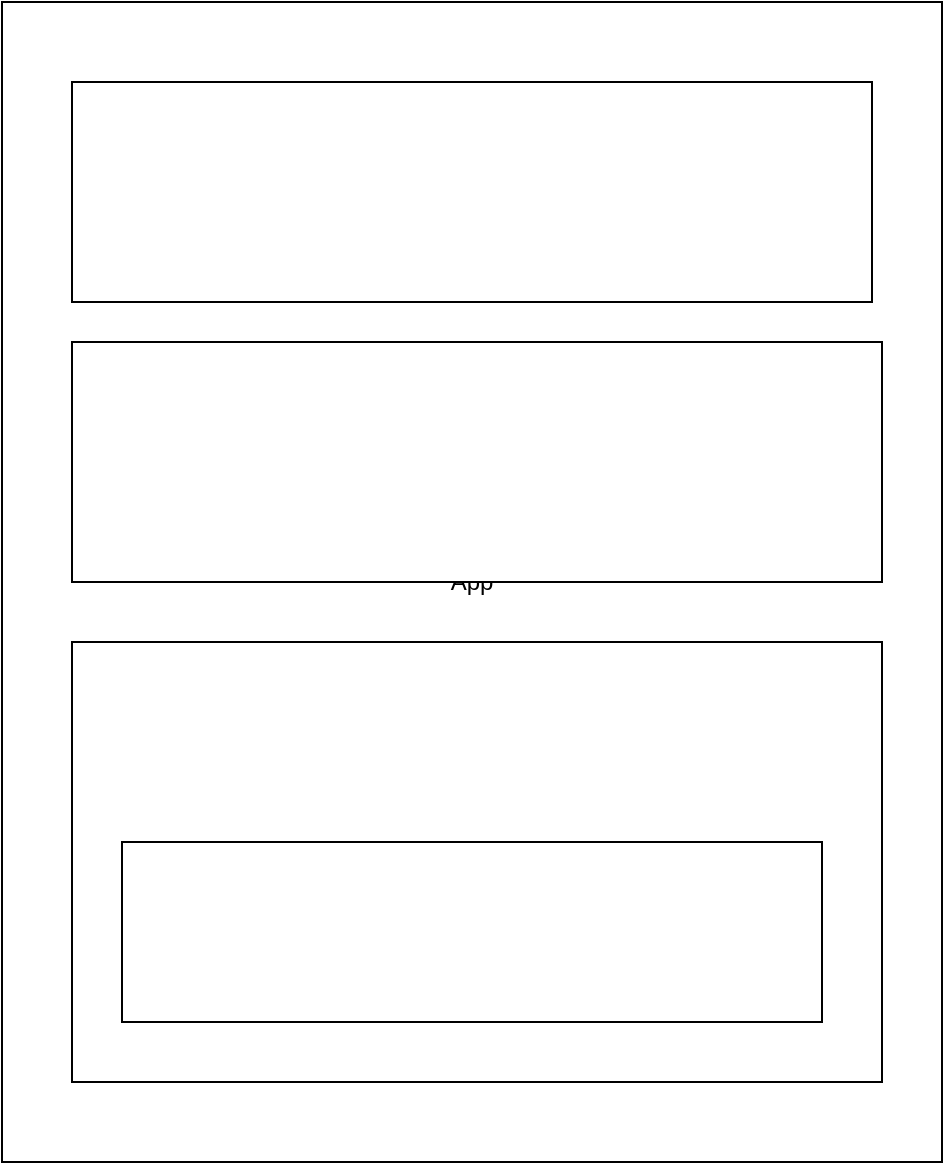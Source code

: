 <mxfile>
    <diagram id="DRykkee1HD1qN0D5Jn9a" name="Page-1">
        <mxGraphModel dx="595" dy="862" grid="1" gridSize="10" guides="1" tooltips="1" connect="1" arrows="1" fold="1" page="1" pageScale="1" pageWidth="850" pageHeight="1100" math="0" shadow="0">
            <root>
                <mxCell id="0"/>
                <mxCell id="1" parent="0"/>
                <mxCell id="2" value="App" style="rounded=0;whiteSpace=wrap;html=1;align=center;" vertex="1" parent="1">
                    <mxGeometry x="140" y="160" width="470" height="580" as="geometry"/>
                </mxCell>
                <mxCell id="4" value="" style="rounded=0;whiteSpace=wrap;html=1;" vertex="1" parent="1">
                    <mxGeometry x="175" y="200" width="400" height="110" as="geometry"/>
                </mxCell>
                <mxCell id="6" value="" style="rounded=0;whiteSpace=wrap;html=1;" vertex="1" parent="1">
                    <mxGeometry x="175" y="330" width="405" height="120" as="geometry"/>
                </mxCell>
                <mxCell id="7" value="" style="rounded=0;whiteSpace=wrap;html=1;" vertex="1" parent="1">
                    <mxGeometry x="175" y="480" width="405" height="220" as="geometry"/>
                </mxCell>
                <mxCell id="8" value="" style="rounded=0;whiteSpace=wrap;html=1;" vertex="1" parent="1">
                    <mxGeometry x="200" y="580" width="350" height="90" as="geometry"/>
                </mxCell>
            </root>
        </mxGraphModel>
    </diagram>
</mxfile>